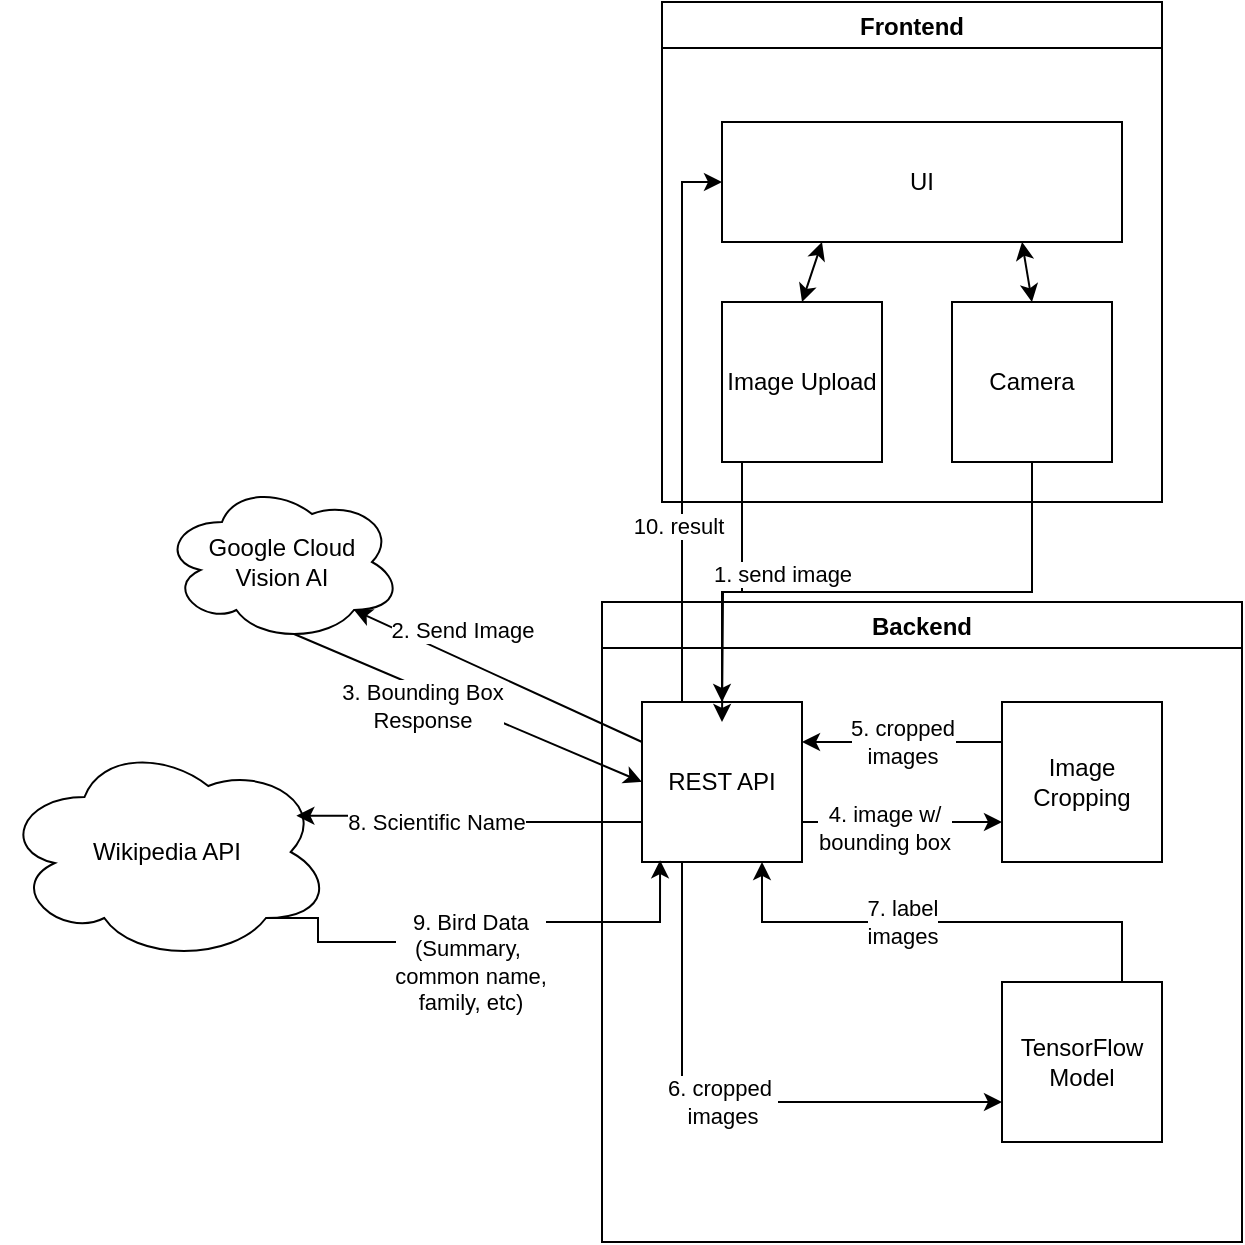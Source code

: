 <mxfile version="20.8.10" type="github">
  <diagram id="Zxmk-8hRrFway2jGyTOd" name="Page-1">
    <mxGraphModel dx="2108" dy="1730" grid="1" gridSize="10" guides="1" tooltips="1" connect="1" arrows="1" fold="1" page="1" pageScale="1" pageWidth="850" pageHeight="1100" math="0" shadow="0">
      <root>
        <mxCell id="0" />
        <mxCell id="1" parent="0" />
        <mxCell id="Xsln2X3nidQshq9WEFvg-3" value="Backend" style="swimlane;" parent="1" vertex="1">
          <mxGeometry x="250" y="250" width="320" height="320" as="geometry" />
        </mxCell>
        <mxCell id="Xsln2X3nidQshq9WEFvg-19" style="edgeStyle=orthogonalEdgeStyle;rounded=0;orthogonalLoop=1;jettySize=auto;html=1;exitX=1;exitY=0.75;exitDx=0;exitDy=0;entryX=0;entryY=0.75;entryDx=0;entryDy=0;" parent="Xsln2X3nidQshq9WEFvg-3" source="Xsln2X3nidQshq9WEFvg-5" target="Xsln2X3nidQshq9WEFvg-18" edge="1">
          <mxGeometry relative="1" as="geometry" />
        </mxCell>
        <mxCell id="Xsln2X3nidQshq9WEFvg-21" value="4. image w/&lt;br&gt;bounding box" style="edgeLabel;html=1;align=center;verticalAlign=middle;resizable=0;points=[];" parent="Xsln2X3nidQshq9WEFvg-19" vertex="1" connectable="0">
          <mxGeometry x="-0.187" y="-3" relative="1" as="geometry">
            <mxPoint as="offset" />
          </mxGeometry>
        </mxCell>
        <mxCell id="Xsln2X3nidQshq9WEFvg-5" value="REST API" style="whiteSpace=wrap;html=1;aspect=fixed;" parent="Xsln2X3nidQshq9WEFvg-3" vertex="1">
          <mxGeometry x="20" y="50" width="80" height="80" as="geometry" />
        </mxCell>
        <mxCell id="Xsln2X3nidQshq9WEFvg-16" value="7. label&lt;br&gt;images" style="edgeStyle=orthogonalEdgeStyle;rounded=0;orthogonalLoop=1;jettySize=auto;html=1;exitX=0.75;exitY=0;exitDx=0;exitDy=0;entryX=0.75;entryY=1;entryDx=0;entryDy=0;" parent="Xsln2X3nidQshq9WEFvg-3" source="Xsln2X3nidQshq9WEFvg-6" target="Xsln2X3nidQshq9WEFvg-5" edge="1">
          <mxGeometry x="0.167" relative="1" as="geometry">
            <mxPoint as="offset" />
          </mxGeometry>
        </mxCell>
        <mxCell id="Xsln2X3nidQshq9WEFvg-6" value="TensorFlow Model" style="whiteSpace=wrap;html=1;aspect=fixed;" parent="Xsln2X3nidQshq9WEFvg-3" vertex="1">
          <mxGeometry x="200" y="190" width="80" height="80" as="geometry" />
        </mxCell>
        <mxCell id="Xsln2X3nidQshq9WEFvg-15" value="6. cropped&amp;nbsp;&lt;br&gt;images" style="endArrow=classic;html=1;rounded=0;exitX=0.25;exitY=1;exitDx=0;exitDy=0;entryX=0;entryY=0.75;entryDx=0;entryDy=0;" parent="Xsln2X3nidQshq9WEFvg-3" source="Xsln2X3nidQshq9WEFvg-5" target="Xsln2X3nidQshq9WEFvg-6" edge="1">
          <mxGeometry width="50" height="50" relative="1" as="geometry">
            <mxPoint x="110" y="70" as="sourcePoint" />
            <mxPoint x="160" y="20" as="targetPoint" />
            <Array as="points">
              <mxPoint x="40" y="250" />
            </Array>
          </mxGeometry>
        </mxCell>
        <mxCell id="Xsln2X3nidQshq9WEFvg-20" value="5. cropped&lt;br&gt;images" style="edgeStyle=orthogonalEdgeStyle;rounded=0;orthogonalLoop=1;jettySize=auto;html=1;exitX=0;exitY=0.25;exitDx=0;exitDy=0;entryX=1;entryY=0.25;entryDx=0;entryDy=0;" parent="Xsln2X3nidQshq9WEFvg-3" source="Xsln2X3nidQshq9WEFvg-18" target="Xsln2X3nidQshq9WEFvg-5" edge="1">
          <mxGeometry relative="1" as="geometry">
            <mxPoint as="offset" />
          </mxGeometry>
        </mxCell>
        <mxCell id="Xsln2X3nidQshq9WEFvg-18" value="Image Cropping" style="whiteSpace=wrap;html=1;aspect=fixed;" parent="Xsln2X3nidQshq9WEFvg-3" vertex="1">
          <mxGeometry x="200" y="50" width="80" height="80" as="geometry" />
        </mxCell>
        <mxCell id="Xsln2X3nidQshq9WEFvg-4" value="Google Cloud&lt;br&gt;Vision AI" style="ellipse;shape=cloud;whiteSpace=wrap;html=1;" parent="1" vertex="1">
          <mxGeometry x="30" y="190" width="120" height="80" as="geometry" />
        </mxCell>
        <mxCell id="Xsln2X3nidQshq9WEFvg-7" value="Frontend" style="swimlane;" parent="1" vertex="1">
          <mxGeometry x="280" y="-50" width="250" height="250" as="geometry" />
        </mxCell>
        <mxCell id="Xsln2X3nidQshq9WEFvg-8" value="Image Upload" style="whiteSpace=wrap;html=1;aspect=fixed;" parent="Xsln2X3nidQshq9WEFvg-7" vertex="1">
          <mxGeometry x="30" y="150" width="80" height="80" as="geometry" />
        </mxCell>
        <mxCell id="ABJjtPOwicEXysJ2PsMc-2" value="Camera" style="whiteSpace=wrap;html=1;aspect=fixed;" parent="Xsln2X3nidQshq9WEFvg-7" vertex="1">
          <mxGeometry x="145" y="150" width="80" height="80" as="geometry" />
        </mxCell>
        <mxCell id="ABJjtPOwicEXysJ2PsMc-4" value="UI" style="rounded=0;whiteSpace=wrap;html=1;" parent="Xsln2X3nidQshq9WEFvg-7" vertex="1">
          <mxGeometry x="30" y="60" width="200" height="60" as="geometry" />
        </mxCell>
        <mxCell id="ABJjtPOwicEXysJ2PsMc-6" value="" style="endArrow=classic;startArrow=classic;html=1;rounded=0;exitX=0.5;exitY=0;exitDx=0;exitDy=0;entryX=0.25;entryY=1;entryDx=0;entryDy=0;" parent="Xsln2X3nidQshq9WEFvg-7" source="Xsln2X3nidQshq9WEFvg-8" target="ABJjtPOwicEXysJ2PsMc-4" edge="1">
          <mxGeometry width="50" height="50" relative="1" as="geometry">
            <mxPoint x="110" y="280" as="sourcePoint" />
            <mxPoint x="160" y="230" as="targetPoint" />
          </mxGeometry>
        </mxCell>
        <mxCell id="ABJjtPOwicEXysJ2PsMc-7" value="" style="endArrow=classic;startArrow=classic;html=1;rounded=0;exitX=0.5;exitY=0;exitDx=0;exitDy=0;entryX=0.75;entryY=1;entryDx=0;entryDy=0;" parent="Xsln2X3nidQshq9WEFvg-7" source="ABJjtPOwicEXysJ2PsMc-2" target="ABJjtPOwicEXysJ2PsMc-4" edge="1">
          <mxGeometry width="50" height="50" relative="1" as="geometry">
            <mxPoint x="80" y="160" as="sourcePoint" />
            <mxPoint x="90" y="130" as="targetPoint" />
          </mxGeometry>
        </mxCell>
        <mxCell id="Xsln2X3nidQshq9WEFvg-9" value="" style="endArrow=classic;html=1;rounded=0;entryX=0.8;entryY=0.8;entryDx=0;entryDy=0;entryPerimeter=0;exitX=0;exitY=0.25;exitDx=0;exitDy=0;" parent="1" source="Xsln2X3nidQshq9WEFvg-5" target="Xsln2X3nidQshq9WEFvg-4" edge="1">
          <mxGeometry width="50" height="50" relative="1" as="geometry">
            <mxPoint x="100" y="340" as="sourcePoint" />
            <mxPoint x="150" y="290" as="targetPoint" />
          </mxGeometry>
        </mxCell>
        <mxCell id="Xsln2X3nidQshq9WEFvg-11" value="2. Send Image" style="edgeLabel;html=1;align=center;verticalAlign=middle;resizable=0;points=[];" parent="Xsln2X3nidQshq9WEFvg-9" vertex="1" connectable="0">
          <mxGeometry x="-0.131" relative="1" as="geometry">
            <mxPoint x="-28" y="-28" as="offset" />
          </mxGeometry>
        </mxCell>
        <mxCell id="Xsln2X3nidQshq9WEFvg-10" value="" style="endArrow=classic;html=1;rounded=0;entryX=0;entryY=0.5;entryDx=0;entryDy=0;exitX=0.55;exitY=0.95;exitDx=0;exitDy=0;exitPerimeter=0;" parent="1" source="Xsln2X3nidQshq9WEFvg-4" target="Xsln2X3nidQshq9WEFvg-5" edge="1">
          <mxGeometry width="50" height="50" relative="1" as="geometry">
            <mxPoint x="90" y="340" as="sourcePoint" />
            <mxPoint x="140" y="290" as="targetPoint" />
          </mxGeometry>
        </mxCell>
        <mxCell id="Xsln2X3nidQshq9WEFvg-14" value="3. Bounding Box&lt;br&gt;Response" style="edgeLabel;html=1;align=center;verticalAlign=middle;resizable=0;points=[];" parent="Xsln2X3nidQshq9WEFvg-10" vertex="1" connectable="0">
          <mxGeometry x="0.21" y="-1" relative="1" as="geometry">
            <mxPoint x="-41" y="-10" as="offset" />
          </mxGeometry>
        </mxCell>
        <mxCell id="ABJjtPOwicEXysJ2PsMc-18" style="edgeStyle=orthogonalEdgeStyle;rounded=0;orthogonalLoop=1;jettySize=auto;html=1;exitX=0.8;exitY=0.8;exitDx=0;exitDy=0;exitPerimeter=0;entryX=0.113;entryY=0.989;entryDx=0;entryDy=0;entryPerimeter=0;" parent="1" source="Xsln2X3nidQshq9WEFvg-13" target="Xsln2X3nidQshq9WEFvg-5" edge="1">
          <mxGeometry relative="1" as="geometry">
            <Array as="points">
              <mxPoint x="108" y="408" />
              <mxPoint x="108" y="420" />
              <mxPoint x="193" y="420" />
              <mxPoint x="193" y="410" />
              <mxPoint x="279" y="410" />
            </Array>
          </mxGeometry>
        </mxCell>
        <mxCell id="ABJjtPOwicEXysJ2PsMc-21" value="9. Bird Data&lt;br&gt;(Summary,&amp;nbsp;&lt;br&gt;common name,&lt;br&gt;family, etc)" style="edgeLabel;html=1;align=center;verticalAlign=middle;resizable=0;points=[];" parent="ABJjtPOwicEXysJ2PsMc-18" vertex="1" connectable="0">
          <mxGeometry x="-0.301" relative="1" as="geometry">
            <mxPoint x="26" y="10" as="offset" />
          </mxGeometry>
        </mxCell>
        <mxCell id="Xsln2X3nidQshq9WEFvg-13" value="Wikipedia API" style="ellipse;shape=cloud;whiteSpace=wrap;html=1;" parent="1" vertex="1">
          <mxGeometry x="-50" y="320" width="165" height="110" as="geometry" />
        </mxCell>
        <mxCell id="ABJjtPOwicEXysJ2PsMc-11" style="edgeStyle=orthogonalEdgeStyle;rounded=0;orthogonalLoop=1;jettySize=auto;html=1;exitX=0.25;exitY=1;exitDx=0;exitDy=0;entryX=0.5;entryY=0;entryDx=0;entryDy=0;" parent="1" source="Xsln2X3nidQshq9WEFvg-8" target="Xsln2X3nidQshq9WEFvg-5" edge="1">
          <mxGeometry relative="1" as="geometry">
            <Array as="points">
              <mxPoint x="320" y="180" />
              <mxPoint x="320" y="245" />
              <mxPoint x="310" y="245" />
            </Array>
          </mxGeometry>
        </mxCell>
        <mxCell id="ABJjtPOwicEXysJ2PsMc-15" value="1. send image" style="edgeLabel;html=1;align=center;verticalAlign=middle;resizable=0;points=[];" parent="ABJjtPOwicEXysJ2PsMc-11" vertex="1" connectable="0">
          <mxGeometry x="-0.258" y="-1" relative="1" as="geometry">
            <mxPoint x="21" y="14" as="offset" />
          </mxGeometry>
        </mxCell>
        <mxCell id="ABJjtPOwicEXysJ2PsMc-13" style="edgeStyle=orthogonalEdgeStyle;rounded=0;orthogonalLoop=1;jettySize=auto;html=1;exitX=0.25;exitY=0;exitDx=0;exitDy=0;entryX=0;entryY=0.5;entryDx=0;entryDy=0;" parent="1" source="Xsln2X3nidQshq9WEFvg-5" target="ABJjtPOwicEXysJ2PsMc-4" edge="1">
          <mxGeometry relative="1" as="geometry" />
        </mxCell>
        <mxCell id="ABJjtPOwicEXysJ2PsMc-14" value="10. result" style="edgeLabel;html=1;align=center;verticalAlign=middle;resizable=0;points=[];" parent="ABJjtPOwicEXysJ2PsMc-13" vertex="1" connectable="0">
          <mxGeometry x="-0.466" y="2" relative="1" as="geometry">
            <mxPoint y="-13" as="offset" />
          </mxGeometry>
        </mxCell>
        <mxCell id="ABJjtPOwicEXysJ2PsMc-17" style="edgeStyle=orthogonalEdgeStyle;rounded=0;orthogonalLoop=1;jettySize=auto;html=1;exitX=0;exitY=0.75;exitDx=0;exitDy=0;entryX=0.892;entryY=0.335;entryDx=0;entryDy=0;entryPerimeter=0;" parent="1" source="Xsln2X3nidQshq9WEFvg-5" target="Xsln2X3nidQshq9WEFvg-13" edge="1">
          <mxGeometry relative="1" as="geometry" />
        </mxCell>
        <mxCell id="ABJjtPOwicEXysJ2PsMc-20" value="8. Scientific Name" style="edgeLabel;html=1;align=center;verticalAlign=middle;resizable=0;points=[];" parent="ABJjtPOwicEXysJ2PsMc-17" vertex="1" connectable="0">
          <mxGeometry x="0.267" y="1" relative="1" as="geometry">
            <mxPoint x="5" y="2" as="offset" />
          </mxGeometry>
        </mxCell>
        <mxCell id="2w4LztNHOUAHL8ehMe1o-2" style="edgeStyle=orthogonalEdgeStyle;rounded=0;orthogonalLoop=1;jettySize=auto;html=1;exitX=0.5;exitY=1;exitDx=0;exitDy=0;" parent="1" source="ABJjtPOwicEXysJ2PsMc-2" edge="1">
          <mxGeometry relative="1" as="geometry">
            <mxPoint x="310" y="310" as="targetPoint" />
          </mxGeometry>
        </mxCell>
      </root>
    </mxGraphModel>
  </diagram>
</mxfile>

